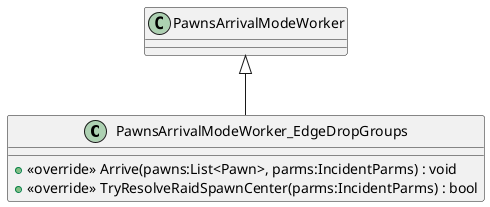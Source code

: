 @startuml
class PawnsArrivalModeWorker_EdgeDropGroups {
    + <<override>> Arrive(pawns:List<Pawn>, parms:IncidentParms) : void
    + <<override>> TryResolveRaidSpawnCenter(parms:IncidentParms) : bool
}
PawnsArrivalModeWorker <|-- PawnsArrivalModeWorker_EdgeDropGroups
@enduml
